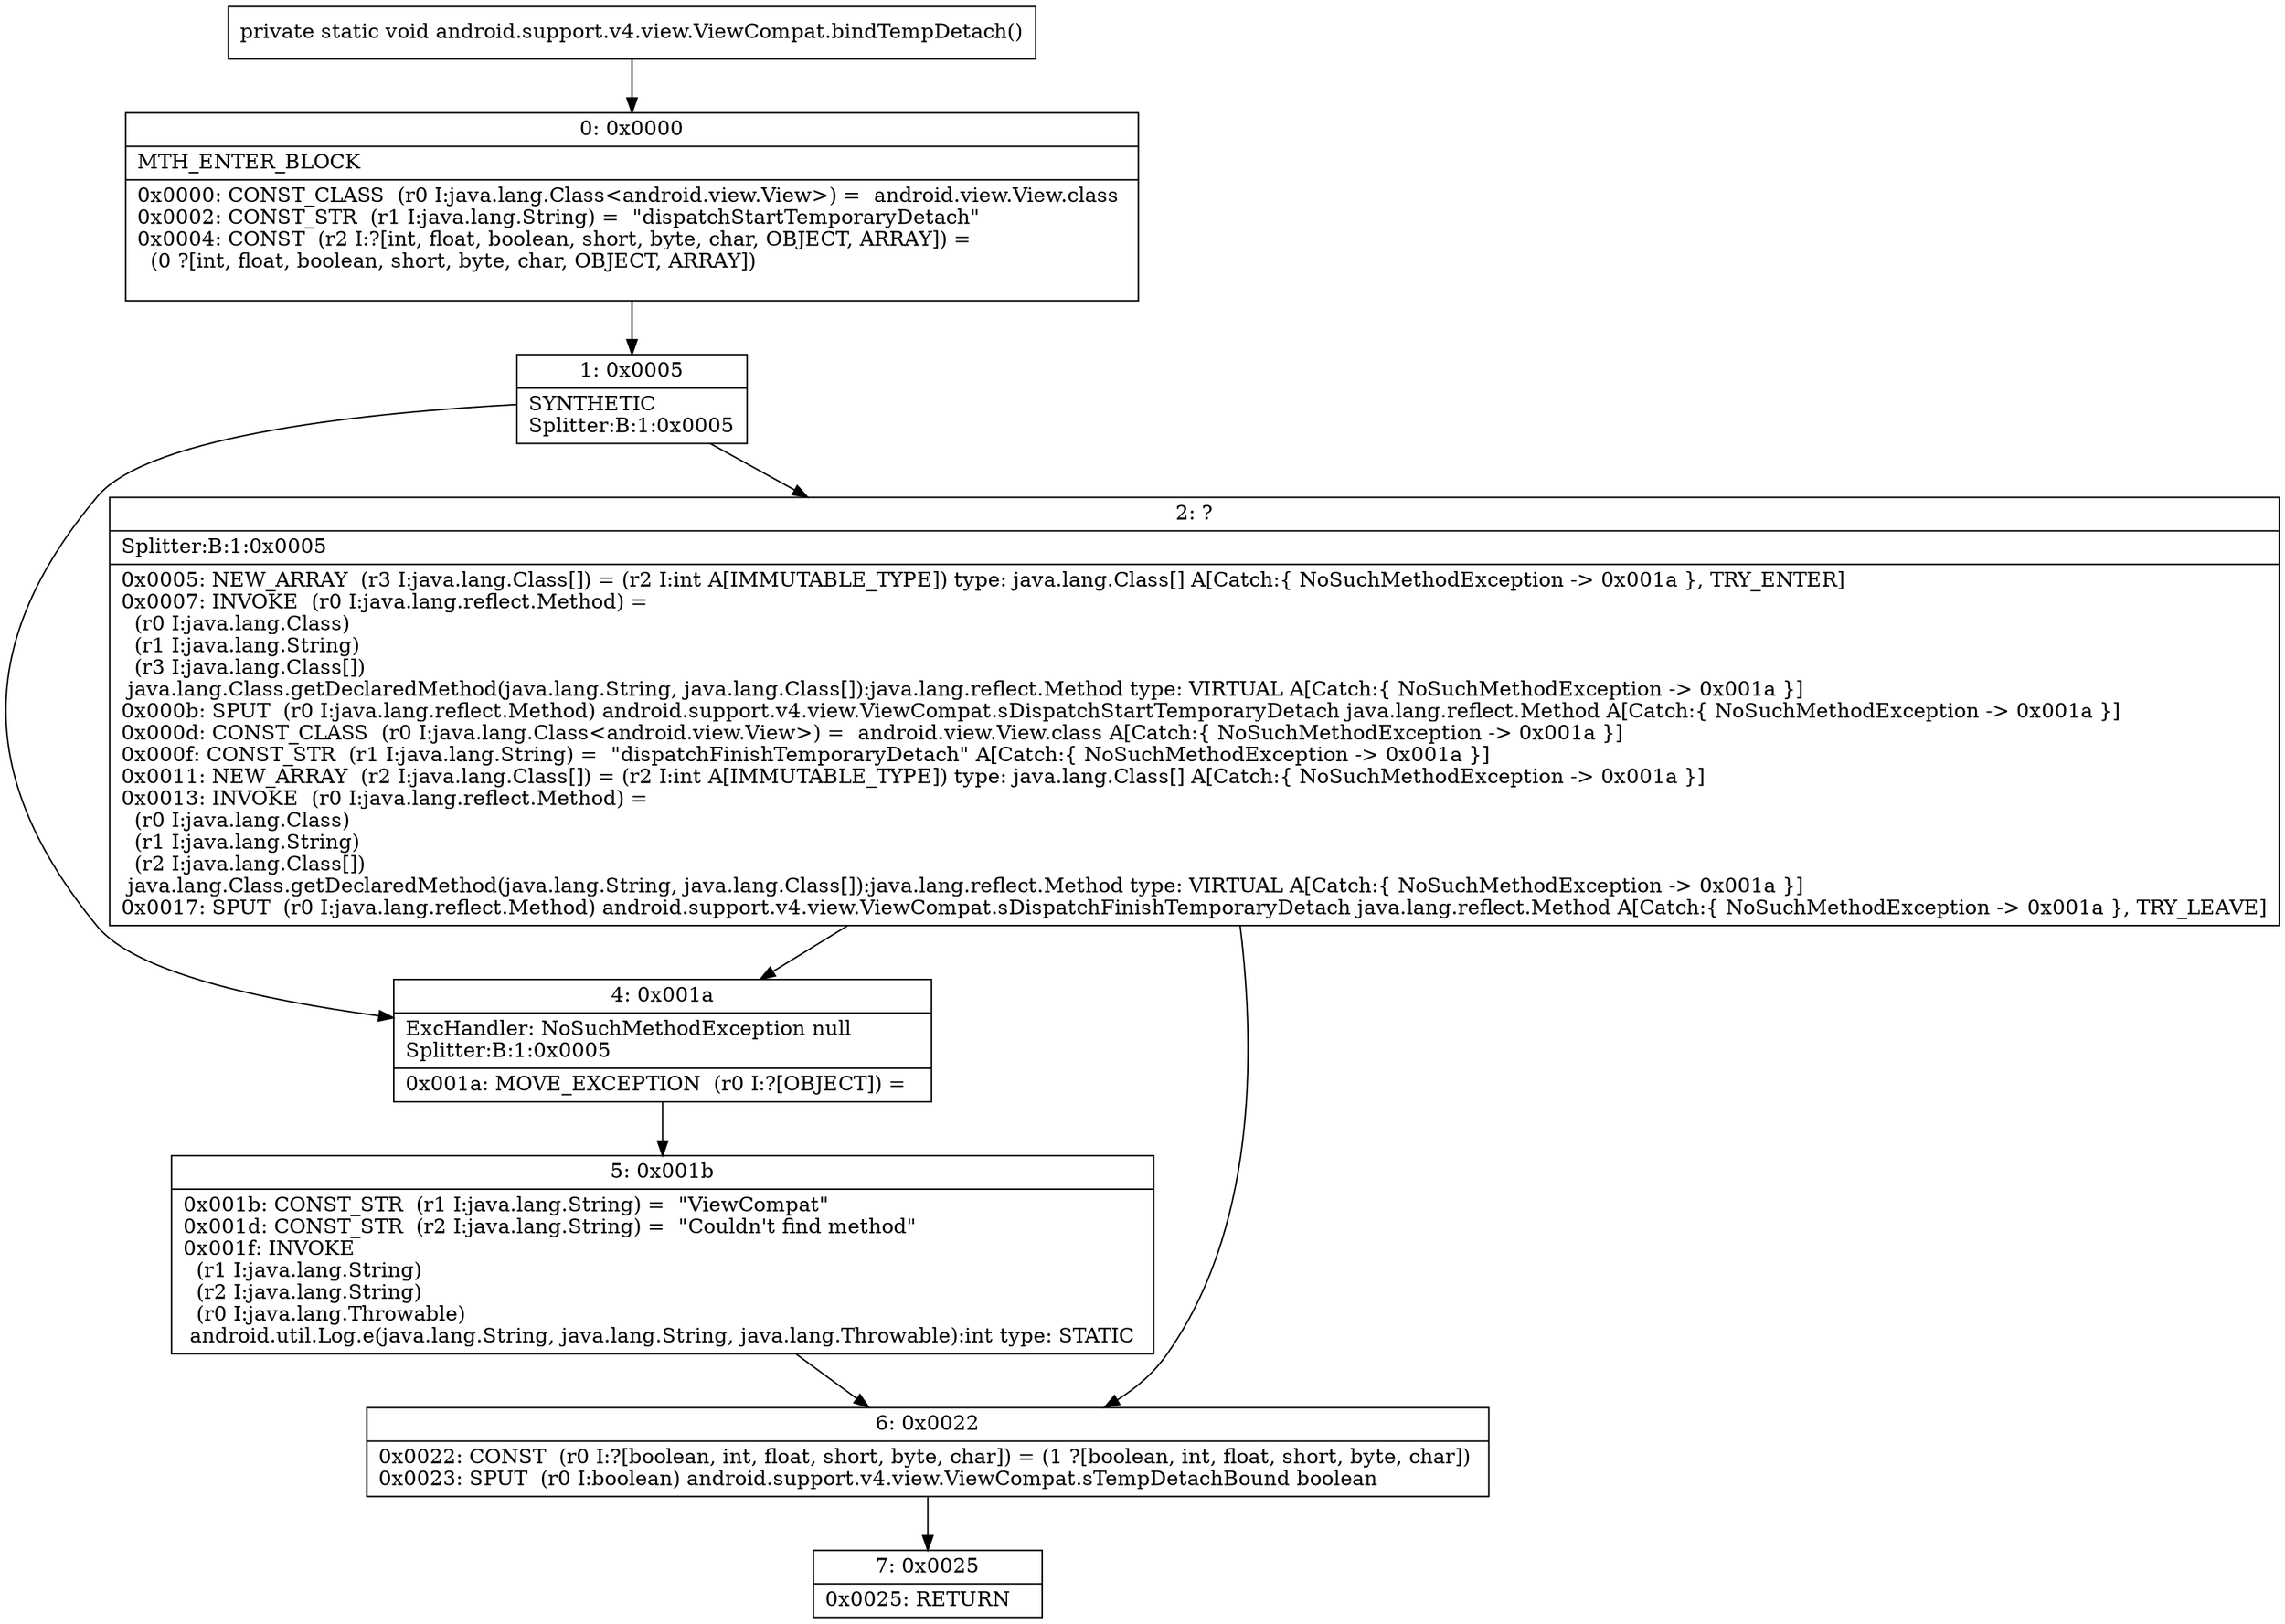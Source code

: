 digraph "CFG forandroid.support.v4.view.ViewCompat.bindTempDetach()V" {
Node_0 [shape=record,label="{0\:\ 0x0000|MTH_ENTER_BLOCK\l|0x0000: CONST_CLASS  (r0 I:java.lang.Class\<android.view.View\>) =  android.view.View.class \l0x0002: CONST_STR  (r1 I:java.lang.String) =  \"dispatchStartTemporaryDetach\" \l0x0004: CONST  (r2 I:?[int, float, boolean, short, byte, char, OBJECT, ARRAY]) = \l  (0 ?[int, float, boolean, short, byte, char, OBJECT, ARRAY])\l \l}"];
Node_1 [shape=record,label="{1\:\ 0x0005|SYNTHETIC\lSplitter:B:1:0x0005\l}"];
Node_2 [shape=record,label="{2\:\ ?|Splitter:B:1:0x0005\l|0x0005: NEW_ARRAY  (r3 I:java.lang.Class[]) = (r2 I:int A[IMMUTABLE_TYPE]) type: java.lang.Class[] A[Catch:\{ NoSuchMethodException \-\> 0x001a \}, TRY_ENTER]\l0x0007: INVOKE  (r0 I:java.lang.reflect.Method) = \l  (r0 I:java.lang.Class)\l  (r1 I:java.lang.String)\l  (r3 I:java.lang.Class[])\l java.lang.Class.getDeclaredMethod(java.lang.String, java.lang.Class[]):java.lang.reflect.Method type: VIRTUAL A[Catch:\{ NoSuchMethodException \-\> 0x001a \}]\l0x000b: SPUT  (r0 I:java.lang.reflect.Method) android.support.v4.view.ViewCompat.sDispatchStartTemporaryDetach java.lang.reflect.Method A[Catch:\{ NoSuchMethodException \-\> 0x001a \}]\l0x000d: CONST_CLASS  (r0 I:java.lang.Class\<android.view.View\>) =  android.view.View.class A[Catch:\{ NoSuchMethodException \-\> 0x001a \}]\l0x000f: CONST_STR  (r1 I:java.lang.String) =  \"dispatchFinishTemporaryDetach\" A[Catch:\{ NoSuchMethodException \-\> 0x001a \}]\l0x0011: NEW_ARRAY  (r2 I:java.lang.Class[]) = (r2 I:int A[IMMUTABLE_TYPE]) type: java.lang.Class[] A[Catch:\{ NoSuchMethodException \-\> 0x001a \}]\l0x0013: INVOKE  (r0 I:java.lang.reflect.Method) = \l  (r0 I:java.lang.Class)\l  (r1 I:java.lang.String)\l  (r2 I:java.lang.Class[])\l java.lang.Class.getDeclaredMethod(java.lang.String, java.lang.Class[]):java.lang.reflect.Method type: VIRTUAL A[Catch:\{ NoSuchMethodException \-\> 0x001a \}]\l0x0017: SPUT  (r0 I:java.lang.reflect.Method) android.support.v4.view.ViewCompat.sDispatchFinishTemporaryDetach java.lang.reflect.Method A[Catch:\{ NoSuchMethodException \-\> 0x001a \}, TRY_LEAVE]\l}"];
Node_4 [shape=record,label="{4\:\ 0x001a|ExcHandler: NoSuchMethodException null\lSplitter:B:1:0x0005\l|0x001a: MOVE_EXCEPTION  (r0 I:?[OBJECT]) =  \l}"];
Node_5 [shape=record,label="{5\:\ 0x001b|0x001b: CONST_STR  (r1 I:java.lang.String) =  \"ViewCompat\" \l0x001d: CONST_STR  (r2 I:java.lang.String) =  \"Couldn't find method\" \l0x001f: INVOKE  \l  (r1 I:java.lang.String)\l  (r2 I:java.lang.String)\l  (r0 I:java.lang.Throwable)\l android.util.Log.e(java.lang.String, java.lang.String, java.lang.Throwable):int type: STATIC \l}"];
Node_6 [shape=record,label="{6\:\ 0x0022|0x0022: CONST  (r0 I:?[boolean, int, float, short, byte, char]) = (1 ?[boolean, int, float, short, byte, char]) \l0x0023: SPUT  (r0 I:boolean) android.support.v4.view.ViewCompat.sTempDetachBound boolean \l}"];
Node_7 [shape=record,label="{7\:\ 0x0025|0x0025: RETURN   \l}"];
MethodNode[shape=record,label="{private static void android.support.v4.view.ViewCompat.bindTempDetach() }"];
MethodNode -> Node_0;
Node_0 -> Node_1;
Node_1 -> Node_2;
Node_1 -> Node_4;
Node_2 -> Node_4;
Node_2 -> Node_6;
Node_4 -> Node_5;
Node_5 -> Node_6;
Node_6 -> Node_7;
}

